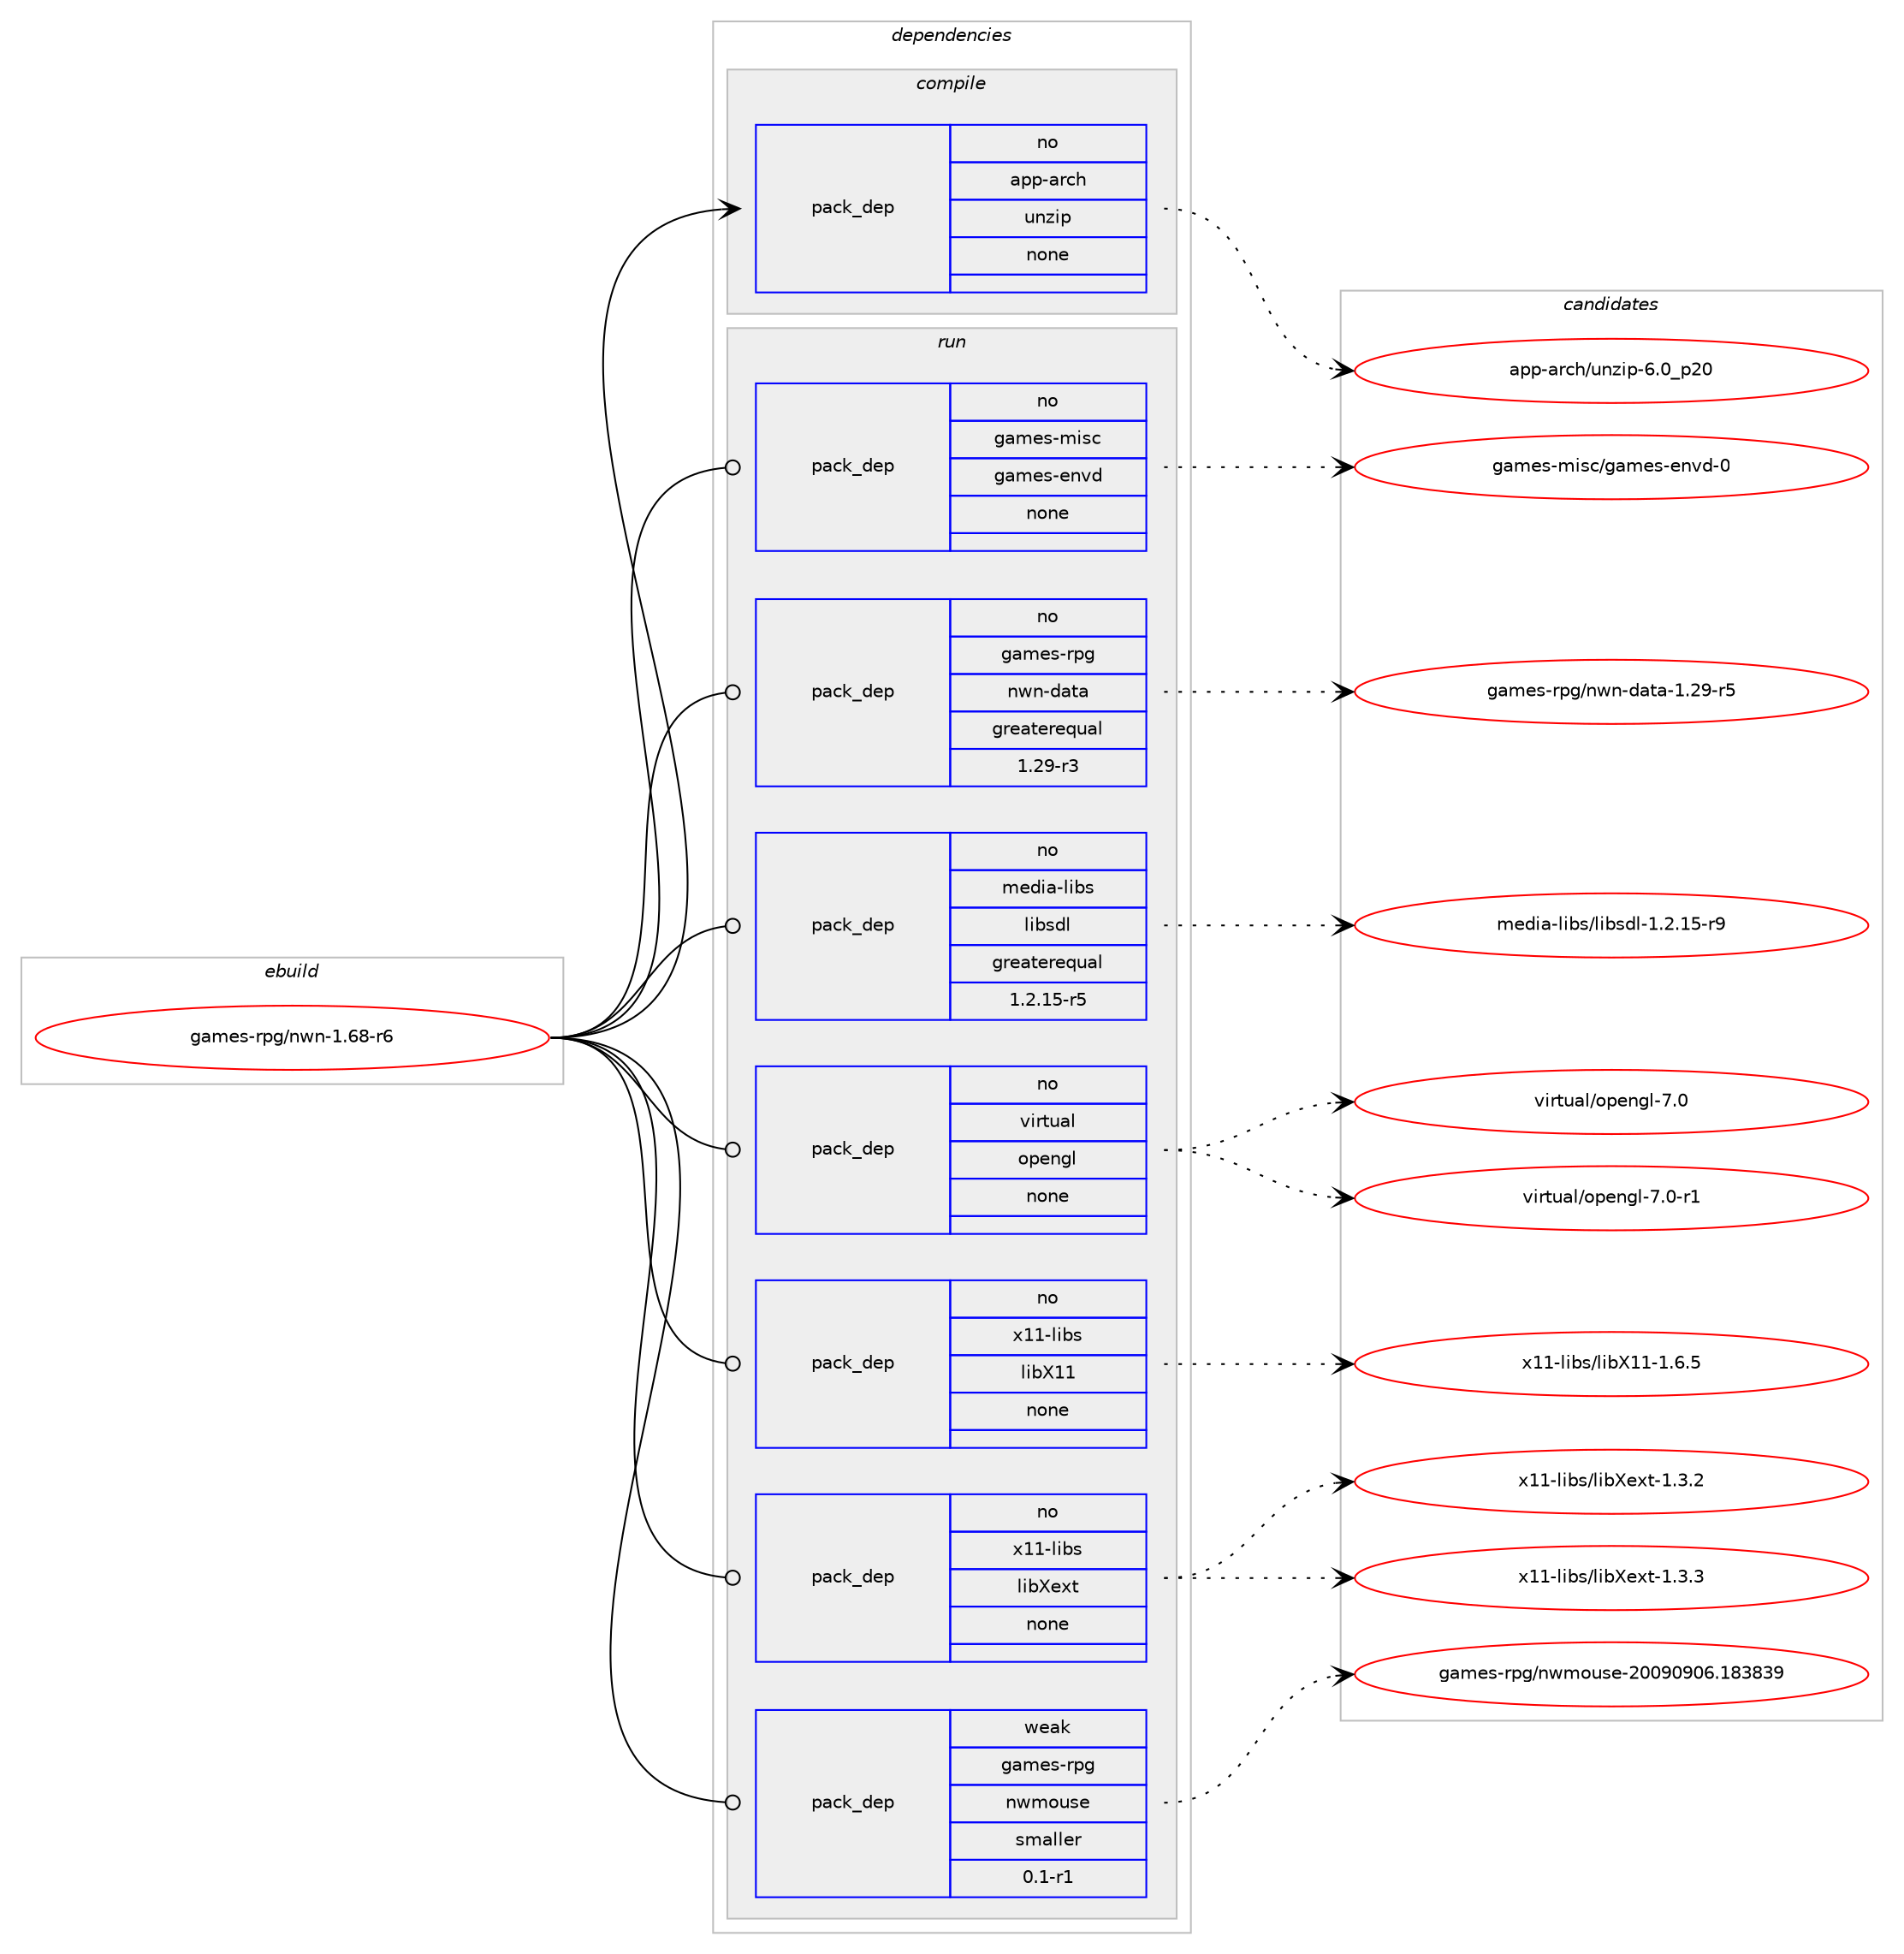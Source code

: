 digraph prolog {

# *************
# Graph options
# *************

newrank=true;
concentrate=true;
compound=true;
graph [rankdir=LR,fontname=Helvetica,fontsize=10,ranksep=1.5];#, ranksep=2.5, nodesep=0.2];
edge  [arrowhead=vee];
node  [fontname=Helvetica,fontsize=10];

# **********
# The ebuild
# **********

subgraph cluster_leftcol {
color=gray;
rank=same;
label=<<i>ebuild</i>>;
id [label="games-rpg/nwn-1.68-r6", color=red, width=4, href="../games-rpg/nwn-1.68-r6.svg"];
}

# ****************
# The dependencies
# ****************

subgraph cluster_midcol {
color=gray;
label=<<i>dependencies</i>>;
subgraph cluster_compile {
fillcolor="#eeeeee";
style=filled;
label=<<i>compile</i>>;
subgraph pack217120 {
dependency302842 [label=<<TABLE BORDER="0" CELLBORDER="1" CELLSPACING="0" CELLPADDING="4" WIDTH="220"><TR><TD ROWSPAN="6" CELLPADDING="30">pack_dep</TD></TR><TR><TD WIDTH="110">no</TD></TR><TR><TD>app-arch</TD></TR><TR><TD>unzip</TD></TR><TR><TD>none</TD></TR><TR><TD></TD></TR></TABLE>>, shape=none, color=blue];
}
id:e -> dependency302842:w [weight=20,style="solid",arrowhead="vee"];
}
subgraph cluster_compileandrun {
fillcolor="#eeeeee";
style=filled;
label=<<i>compile and run</i>>;
}
subgraph cluster_run {
fillcolor="#eeeeee";
style=filled;
label=<<i>run</i>>;
subgraph pack217121 {
dependency302843 [label=<<TABLE BORDER="0" CELLBORDER="1" CELLSPACING="0" CELLPADDING="4" WIDTH="220"><TR><TD ROWSPAN="6" CELLPADDING="30">pack_dep</TD></TR><TR><TD WIDTH="110">no</TD></TR><TR><TD>games-misc</TD></TR><TR><TD>games-envd</TD></TR><TR><TD>none</TD></TR><TR><TD></TD></TR></TABLE>>, shape=none, color=blue];
}
id:e -> dependency302843:w [weight=20,style="solid",arrowhead="odot"];
subgraph pack217122 {
dependency302844 [label=<<TABLE BORDER="0" CELLBORDER="1" CELLSPACING="0" CELLPADDING="4" WIDTH="220"><TR><TD ROWSPAN="6" CELLPADDING="30">pack_dep</TD></TR><TR><TD WIDTH="110">no</TD></TR><TR><TD>games-rpg</TD></TR><TR><TD>nwn-data</TD></TR><TR><TD>greaterequal</TD></TR><TR><TD>1.29-r3</TD></TR></TABLE>>, shape=none, color=blue];
}
id:e -> dependency302844:w [weight=20,style="solid",arrowhead="odot"];
subgraph pack217123 {
dependency302845 [label=<<TABLE BORDER="0" CELLBORDER="1" CELLSPACING="0" CELLPADDING="4" WIDTH="220"><TR><TD ROWSPAN="6" CELLPADDING="30">pack_dep</TD></TR><TR><TD WIDTH="110">no</TD></TR><TR><TD>media-libs</TD></TR><TR><TD>libsdl</TD></TR><TR><TD>greaterequal</TD></TR><TR><TD>1.2.15-r5</TD></TR></TABLE>>, shape=none, color=blue];
}
id:e -> dependency302845:w [weight=20,style="solid",arrowhead="odot"];
subgraph pack217124 {
dependency302846 [label=<<TABLE BORDER="0" CELLBORDER="1" CELLSPACING="0" CELLPADDING="4" WIDTH="220"><TR><TD ROWSPAN="6" CELLPADDING="30">pack_dep</TD></TR><TR><TD WIDTH="110">no</TD></TR><TR><TD>virtual</TD></TR><TR><TD>opengl</TD></TR><TR><TD>none</TD></TR><TR><TD></TD></TR></TABLE>>, shape=none, color=blue];
}
id:e -> dependency302846:w [weight=20,style="solid",arrowhead="odot"];
subgraph pack217125 {
dependency302847 [label=<<TABLE BORDER="0" CELLBORDER="1" CELLSPACING="0" CELLPADDING="4" WIDTH="220"><TR><TD ROWSPAN="6" CELLPADDING="30">pack_dep</TD></TR><TR><TD WIDTH="110">no</TD></TR><TR><TD>x11-libs</TD></TR><TR><TD>libX11</TD></TR><TR><TD>none</TD></TR><TR><TD></TD></TR></TABLE>>, shape=none, color=blue];
}
id:e -> dependency302847:w [weight=20,style="solid",arrowhead="odot"];
subgraph pack217126 {
dependency302848 [label=<<TABLE BORDER="0" CELLBORDER="1" CELLSPACING="0" CELLPADDING="4" WIDTH="220"><TR><TD ROWSPAN="6" CELLPADDING="30">pack_dep</TD></TR><TR><TD WIDTH="110">no</TD></TR><TR><TD>x11-libs</TD></TR><TR><TD>libXext</TD></TR><TR><TD>none</TD></TR><TR><TD></TD></TR></TABLE>>, shape=none, color=blue];
}
id:e -> dependency302848:w [weight=20,style="solid",arrowhead="odot"];
subgraph pack217127 {
dependency302849 [label=<<TABLE BORDER="0" CELLBORDER="1" CELLSPACING="0" CELLPADDING="4" WIDTH="220"><TR><TD ROWSPAN="6" CELLPADDING="30">pack_dep</TD></TR><TR><TD WIDTH="110">weak</TD></TR><TR><TD>games-rpg</TD></TR><TR><TD>nwmouse</TD></TR><TR><TD>smaller</TD></TR><TR><TD>0.1-r1</TD></TR></TABLE>>, shape=none, color=blue];
}
id:e -> dependency302849:w [weight=20,style="solid",arrowhead="odot"];
}
}

# **************
# The candidates
# **************

subgraph cluster_choices {
rank=same;
color=gray;
label=<<i>candidates</i>>;

subgraph choice217120 {
color=black;
nodesep=1;
choice971121124597114991044711711012210511245544648951125048 [label="app-arch/unzip-6.0_p20", color=red, width=4,href="../app-arch/unzip-6.0_p20.svg"];
dependency302842:e -> choice971121124597114991044711711012210511245544648951125048:w [style=dotted,weight="100"];
}
subgraph choice217121 {
color=black;
nodesep=1;
choice1039710910111545109105115994710397109101115451011101181004548 [label="games-misc/games-envd-0", color=red, width=4,href="../games-misc/games-envd-0.svg"];
dependency302843:e -> choice1039710910111545109105115994710397109101115451011101181004548:w [style=dotted,weight="100"];
}
subgraph choice217122 {
color=black;
nodesep=1;
choice10397109101115451141121034711011911045100971169745494650574511453 [label="games-rpg/nwn-data-1.29-r5", color=red, width=4,href="../games-rpg/nwn-data-1.29-r5.svg"];
dependency302844:e -> choice10397109101115451141121034711011911045100971169745494650574511453:w [style=dotted,weight="100"];
}
subgraph choice217123 {
color=black;
nodesep=1;
choice1091011001059745108105981154710810598115100108454946504649534511457 [label="media-libs/libsdl-1.2.15-r9", color=red, width=4,href="../media-libs/libsdl-1.2.15-r9.svg"];
dependency302845:e -> choice1091011001059745108105981154710810598115100108454946504649534511457:w [style=dotted,weight="100"];
}
subgraph choice217124 {
color=black;
nodesep=1;
choice118105114116117971084711111210111010310845554648 [label="virtual/opengl-7.0", color=red, width=4,href="../virtual/opengl-7.0.svg"];
choice1181051141161179710847111112101110103108455546484511449 [label="virtual/opengl-7.0-r1", color=red, width=4,href="../virtual/opengl-7.0-r1.svg"];
dependency302846:e -> choice118105114116117971084711111210111010310845554648:w [style=dotted,weight="100"];
dependency302846:e -> choice1181051141161179710847111112101110103108455546484511449:w [style=dotted,weight="100"];
}
subgraph choice217125 {
color=black;
nodesep=1;
choice120494945108105981154710810598884949454946544653 [label="x11-libs/libX11-1.6.5", color=red, width=4,href="../x11-libs/libX11-1.6.5.svg"];
dependency302847:e -> choice120494945108105981154710810598884949454946544653:w [style=dotted,weight="100"];
}
subgraph choice217126 {
color=black;
nodesep=1;
choice12049494510810598115471081059888101120116454946514650 [label="x11-libs/libXext-1.3.2", color=red, width=4,href="../x11-libs/libXext-1.3.2.svg"];
choice12049494510810598115471081059888101120116454946514651 [label="x11-libs/libXext-1.3.3", color=red, width=4,href="../x11-libs/libXext-1.3.3.svg"];
dependency302848:e -> choice12049494510810598115471081059888101120116454946514650:w [style=dotted,weight="100"];
dependency302848:e -> choice12049494510810598115471081059888101120116454946514651:w [style=dotted,weight="100"];
}
subgraph choice217127 {
color=black;
nodesep=1;
choice10397109101115451141121034711011910911111711510145504848574857485446495651565157 [label="games-rpg/nwmouse-20090906.183839", color=red, width=4,href="../games-rpg/nwmouse-20090906.183839.svg"];
dependency302849:e -> choice10397109101115451141121034711011910911111711510145504848574857485446495651565157:w [style=dotted,weight="100"];
}
}

}
